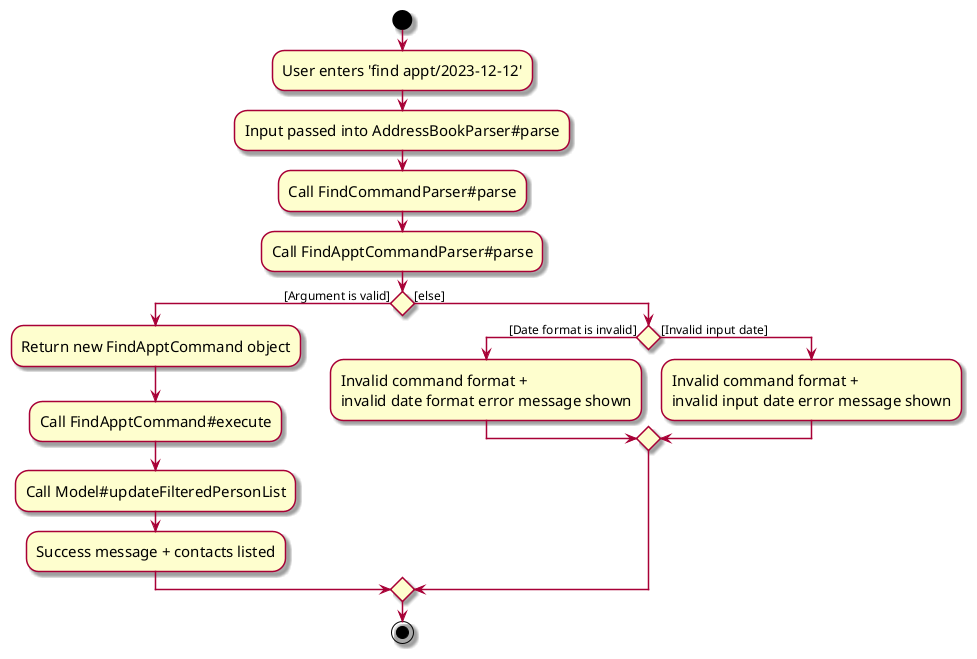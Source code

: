 @startuml
skin rose
skinparam ActivityFontSize 15
skinparam ArrowFontSize 12

start

:User enters 'find appt/2023-12-12';
:Input passed into AddressBookParser#parse;
:Call FindCommandParser#parse;
:Call FindApptCommandParser#parse;
  if () then ([Argument is valid])
    :Return new FindApptCommand object;
    :Call FindApptCommand#execute;
    :Call Model#updateFilteredPersonList;
    :Success message + contacts listed;
  else ([else])
    if() then ([Date format is invalid])
    :Invalid command format +
    invalid date format error message shown;
    else ([Invalid input date])
    :Invalid command format +
    invalid input date error message shown;
    endif
  endif

stop
@enduml
